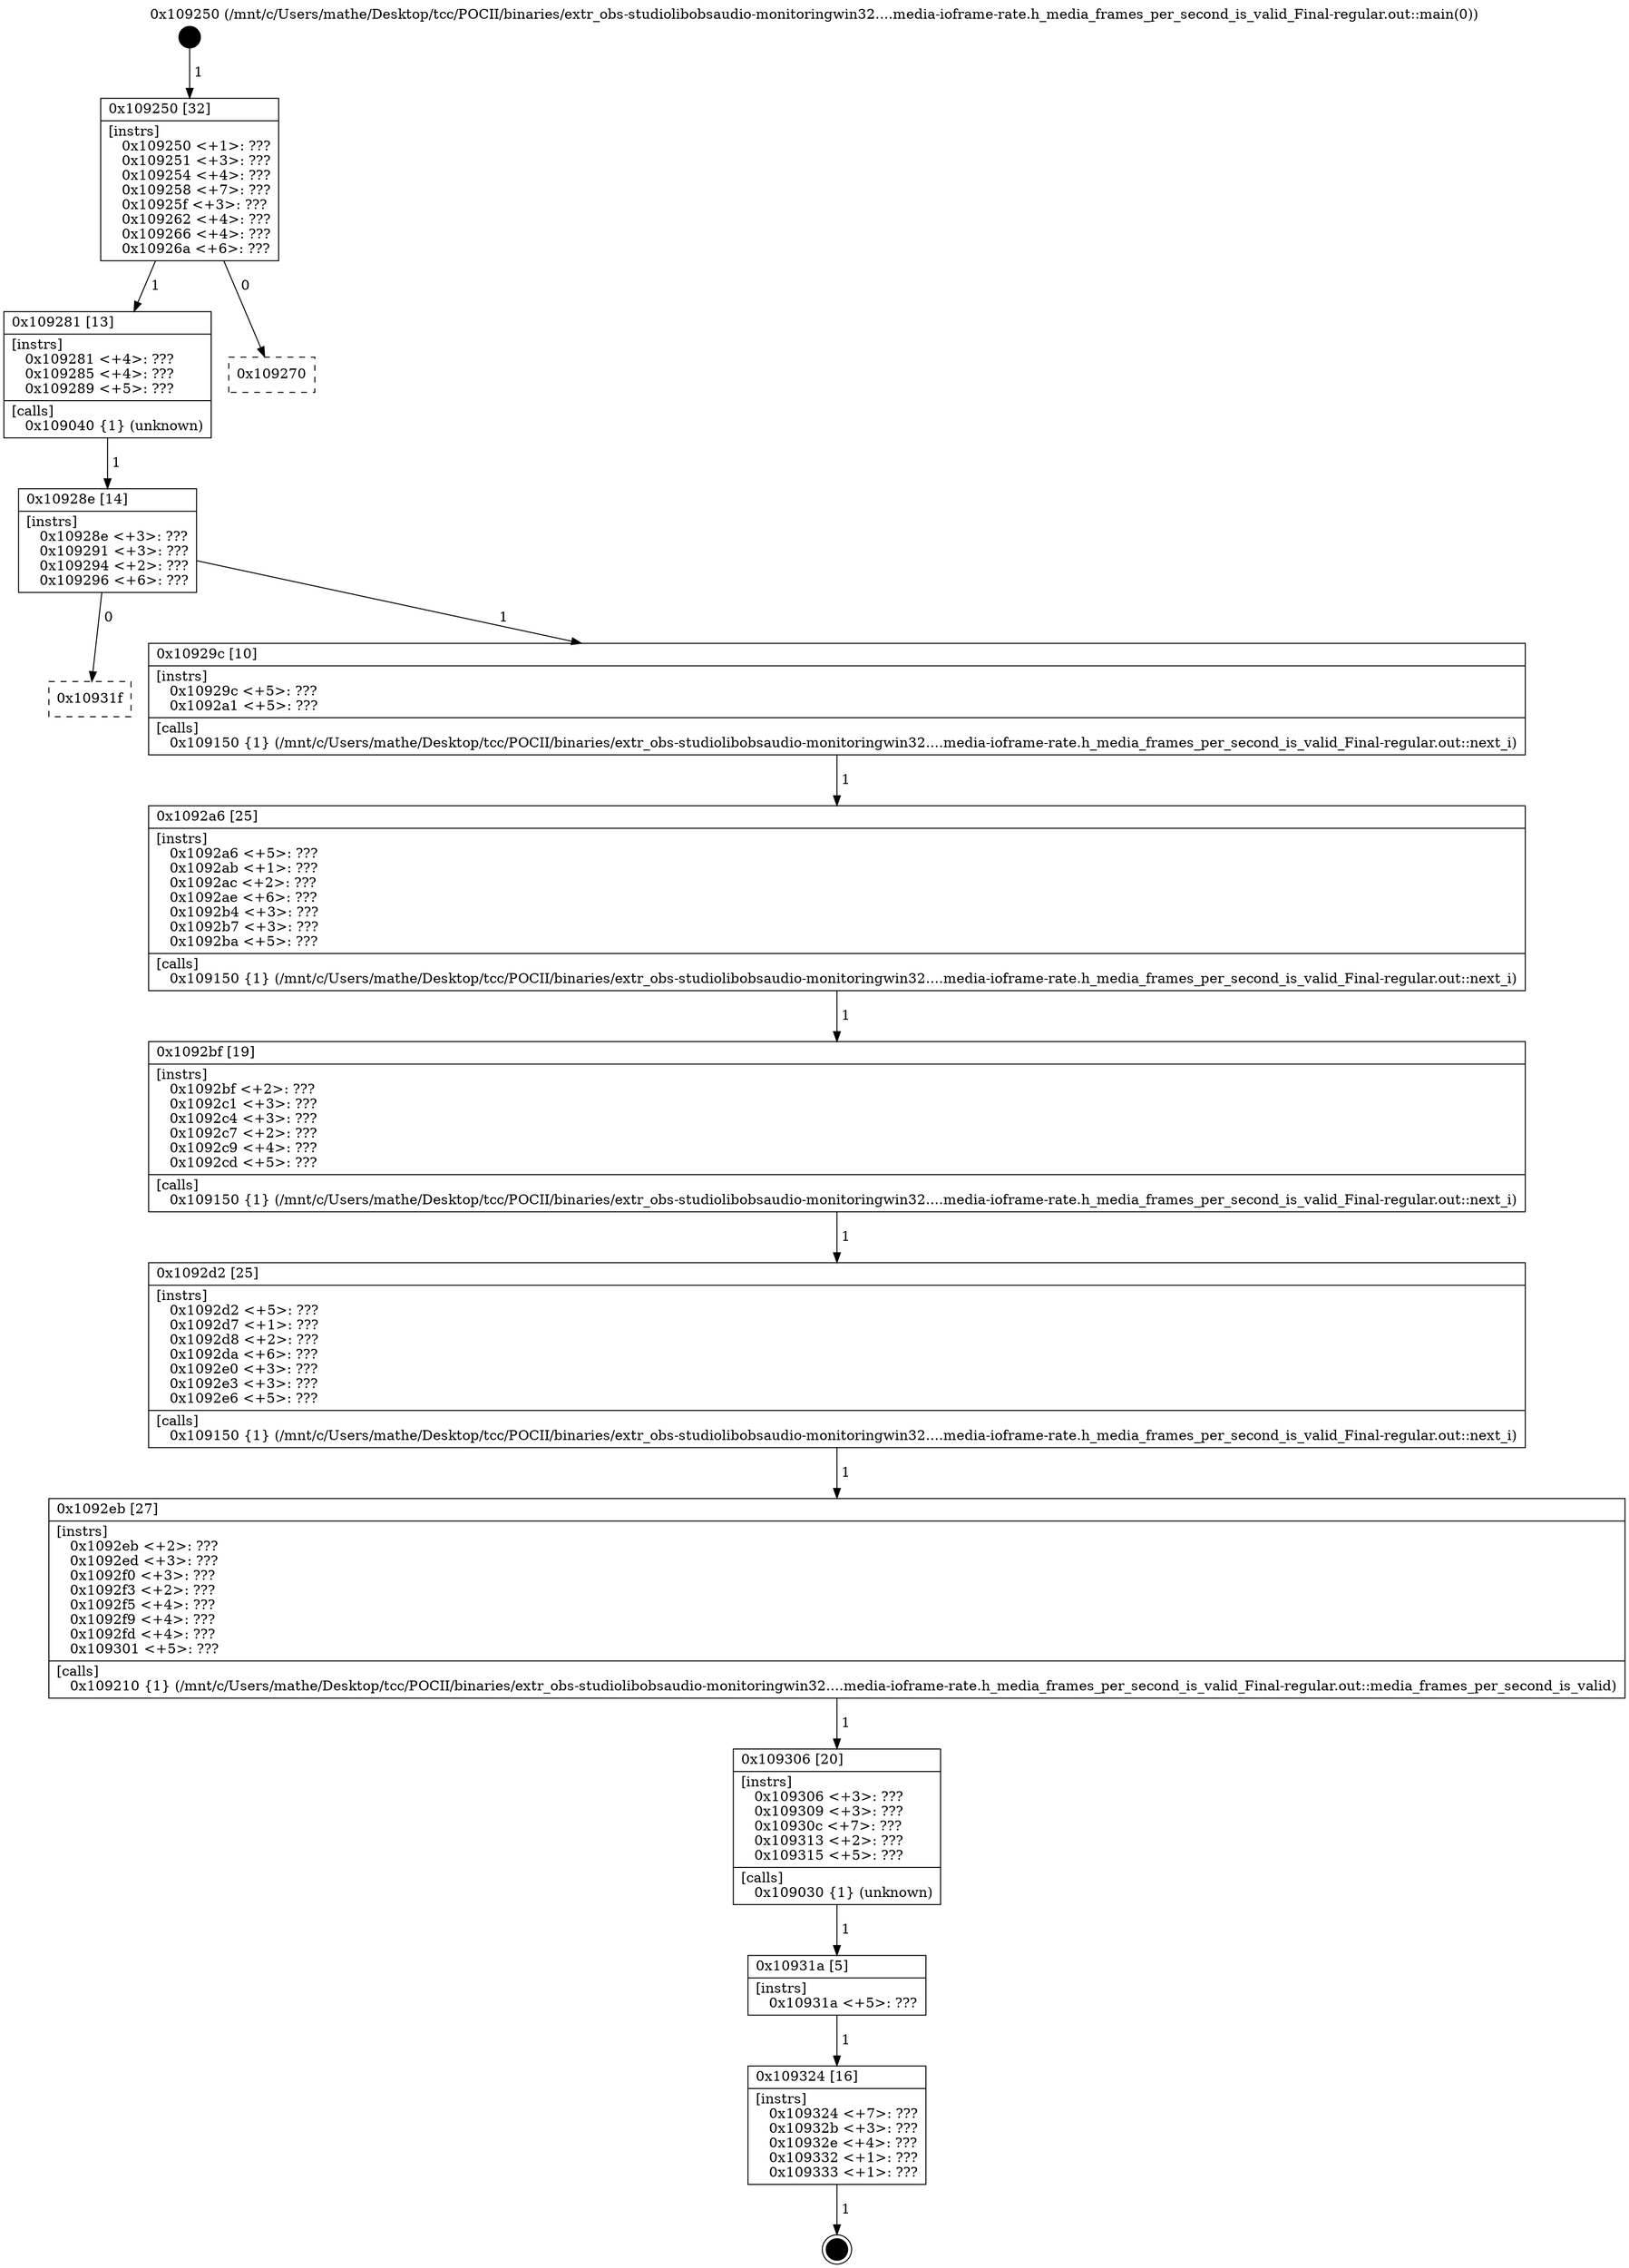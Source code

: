 digraph "0x109250" {
  label = "0x109250 (/mnt/c/Users/mathe/Desktop/tcc/POCII/binaries/extr_obs-studiolibobsaudio-monitoringwin32....media-ioframe-rate.h_media_frames_per_second_is_valid_Final-regular.out::main(0))"
  labelloc = "t"
  node[shape=record]

  Entry [label="",width=0.3,height=0.3,shape=circle,fillcolor=black,style=filled]
  "0x109250" [label="{
     0x109250 [32]\l
     | [instrs]\l
     &nbsp;&nbsp;0x109250 \<+1\>: ???\l
     &nbsp;&nbsp;0x109251 \<+3\>: ???\l
     &nbsp;&nbsp;0x109254 \<+4\>: ???\l
     &nbsp;&nbsp;0x109258 \<+7\>: ???\l
     &nbsp;&nbsp;0x10925f \<+3\>: ???\l
     &nbsp;&nbsp;0x109262 \<+4\>: ???\l
     &nbsp;&nbsp;0x109266 \<+4\>: ???\l
     &nbsp;&nbsp;0x10926a \<+6\>: ???\l
  }"]
  "0x109281" [label="{
     0x109281 [13]\l
     | [instrs]\l
     &nbsp;&nbsp;0x109281 \<+4\>: ???\l
     &nbsp;&nbsp;0x109285 \<+4\>: ???\l
     &nbsp;&nbsp;0x109289 \<+5\>: ???\l
     | [calls]\l
     &nbsp;&nbsp;0x109040 \{1\} (unknown)\l
  }"]
  "0x109270" [label="{
     0x109270\l
  }", style=dashed]
  "0x10928e" [label="{
     0x10928e [14]\l
     | [instrs]\l
     &nbsp;&nbsp;0x10928e \<+3\>: ???\l
     &nbsp;&nbsp;0x109291 \<+3\>: ???\l
     &nbsp;&nbsp;0x109294 \<+2\>: ???\l
     &nbsp;&nbsp;0x109296 \<+6\>: ???\l
  }"]
  "0x10931f" [label="{
     0x10931f\l
  }", style=dashed]
  "0x10929c" [label="{
     0x10929c [10]\l
     | [instrs]\l
     &nbsp;&nbsp;0x10929c \<+5\>: ???\l
     &nbsp;&nbsp;0x1092a1 \<+5\>: ???\l
     | [calls]\l
     &nbsp;&nbsp;0x109150 \{1\} (/mnt/c/Users/mathe/Desktop/tcc/POCII/binaries/extr_obs-studiolibobsaudio-monitoringwin32....media-ioframe-rate.h_media_frames_per_second_is_valid_Final-regular.out::next_i)\l
  }"]
  Exit [label="",width=0.3,height=0.3,shape=circle,fillcolor=black,style=filled,peripheries=2]
  "0x1092a6" [label="{
     0x1092a6 [25]\l
     | [instrs]\l
     &nbsp;&nbsp;0x1092a6 \<+5\>: ???\l
     &nbsp;&nbsp;0x1092ab \<+1\>: ???\l
     &nbsp;&nbsp;0x1092ac \<+2\>: ???\l
     &nbsp;&nbsp;0x1092ae \<+6\>: ???\l
     &nbsp;&nbsp;0x1092b4 \<+3\>: ???\l
     &nbsp;&nbsp;0x1092b7 \<+3\>: ???\l
     &nbsp;&nbsp;0x1092ba \<+5\>: ???\l
     | [calls]\l
     &nbsp;&nbsp;0x109150 \{1\} (/mnt/c/Users/mathe/Desktop/tcc/POCII/binaries/extr_obs-studiolibobsaudio-monitoringwin32....media-ioframe-rate.h_media_frames_per_second_is_valid_Final-regular.out::next_i)\l
  }"]
  "0x1092bf" [label="{
     0x1092bf [19]\l
     | [instrs]\l
     &nbsp;&nbsp;0x1092bf \<+2\>: ???\l
     &nbsp;&nbsp;0x1092c1 \<+3\>: ???\l
     &nbsp;&nbsp;0x1092c4 \<+3\>: ???\l
     &nbsp;&nbsp;0x1092c7 \<+2\>: ???\l
     &nbsp;&nbsp;0x1092c9 \<+4\>: ???\l
     &nbsp;&nbsp;0x1092cd \<+5\>: ???\l
     | [calls]\l
     &nbsp;&nbsp;0x109150 \{1\} (/mnt/c/Users/mathe/Desktop/tcc/POCII/binaries/extr_obs-studiolibobsaudio-monitoringwin32....media-ioframe-rate.h_media_frames_per_second_is_valid_Final-regular.out::next_i)\l
  }"]
  "0x1092d2" [label="{
     0x1092d2 [25]\l
     | [instrs]\l
     &nbsp;&nbsp;0x1092d2 \<+5\>: ???\l
     &nbsp;&nbsp;0x1092d7 \<+1\>: ???\l
     &nbsp;&nbsp;0x1092d8 \<+2\>: ???\l
     &nbsp;&nbsp;0x1092da \<+6\>: ???\l
     &nbsp;&nbsp;0x1092e0 \<+3\>: ???\l
     &nbsp;&nbsp;0x1092e3 \<+3\>: ???\l
     &nbsp;&nbsp;0x1092e6 \<+5\>: ???\l
     | [calls]\l
     &nbsp;&nbsp;0x109150 \{1\} (/mnt/c/Users/mathe/Desktop/tcc/POCII/binaries/extr_obs-studiolibobsaudio-monitoringwin32....media-ioframe-rate.h_media_frames_per_second_is_valid_Final-regular.out::next_i)\l
  }"]
  "0x1092eb" [label="{
     0x1092eb [27]\l
     | [instrs]\l
     &nbsp;&nbsp;0x1092eb \<+2\>: ???\l
     &nbsp;&nbsp;0x1092ed \<+3\>: ???\l
     &nbsp;&nbsp;0x1092f0 \<+3\>: ???\l
     &nbsp;&nbsp;0x1092f3 \<+2\>: ???\l
     &nbsp;&nbsp;0x1092f5 \<+4\>: ???\l
     &nbsp;&nbsp;0x1092f9 \<+4\>: ???\l
     &nbsp;&nbsp;0x1092fd \<+4\>: ???\l
     &nbsp;&nbsp;0x109301 \<+5\>: ???\l
     | [calls]\l
     &nbsp;&nbsp;0x109210 \{1\} (/mnt/c/Users/mathe/Desktop/tcc/POCII/binaries/extr_obs-studiolibobsaudio-monitoringwin32....media-ioframe-rate.h_media_frames_per_second_is_valid_Final-regular.out::media_frames_per_second_is_valid)\l
  }"]
  "0x109306" [label="{
     0x109306 [20]\l
     | [instrs]\l
     &nbsp;&nbsp;0x109306 \<+3\>: ???\l
     &nbsp;&nbsp;0x109309 \<+3\>: ???\l
     &nbsp;&nbsp;0x10930c \<+7\>: ???\l
     &nbsp;&nbsp;0x109313 \<+2\>: ???\l
     &nbsp;&nbsp;0x109315 \<+5\>: ???\l
     | [calls]\l
     &nbsp;&nbsp;0x109030 \{1\} (unknown)\l
  }"]
  "0x10931a" [label="{
     0x10931a [5]\l
     | [instrs]\l
     &nbsp;&nbsp;0x10931a \<+5\>: ???\l
  }"]
  "0x109324" [label="{
     0x109324 [16]\l
     | [instrs]\l
     &nbsp;&nbsp;0x109324 \<+7\>: ???\l
     &nbsp;&nbsp;0x10932b \<+3\>: ???\l
     &nbsp;&nbsp;0x10932e \<+4\>: ???\l
     &nbsp;&nbsp;0x109332 \<+1\>: ???\l
     &nbsp;&nbsp;0x109333 \<+1\>: ???\l
  }"]
  Entry -> "0x109250" [label=" 1"]
  "0x109250" -> "0x109281" [label=" 1"]
  "0x109250" -> "0x109270" [label=" 0"]
  "0x109281" -> "0x10928e" [label=" 1"]
  "0x10928e" -> "0x10931f" [label=" 0"]
  "0x10928e" -> "0x10929c" [label=" 1"]
  "0x109324" -> Exit [label=" 1"]
  "0x10929c" -> "0x1092a6" [label=" 1"]
  "0x1092a6" -> "0x1092bf" [label=" 1"]
  "0x1092bf" -> "0x1092d2" [label=" 1"]
  "0x1092d2" -> "0x1092eb" [label=" 1"]
  "0x1092eb" -> "0x109306" [label=" 1"]
  "0x109306" -> "0x10931a" [label=" 1"]
  "0x10931a" -> "0x109324" [label=" 1"]
}
